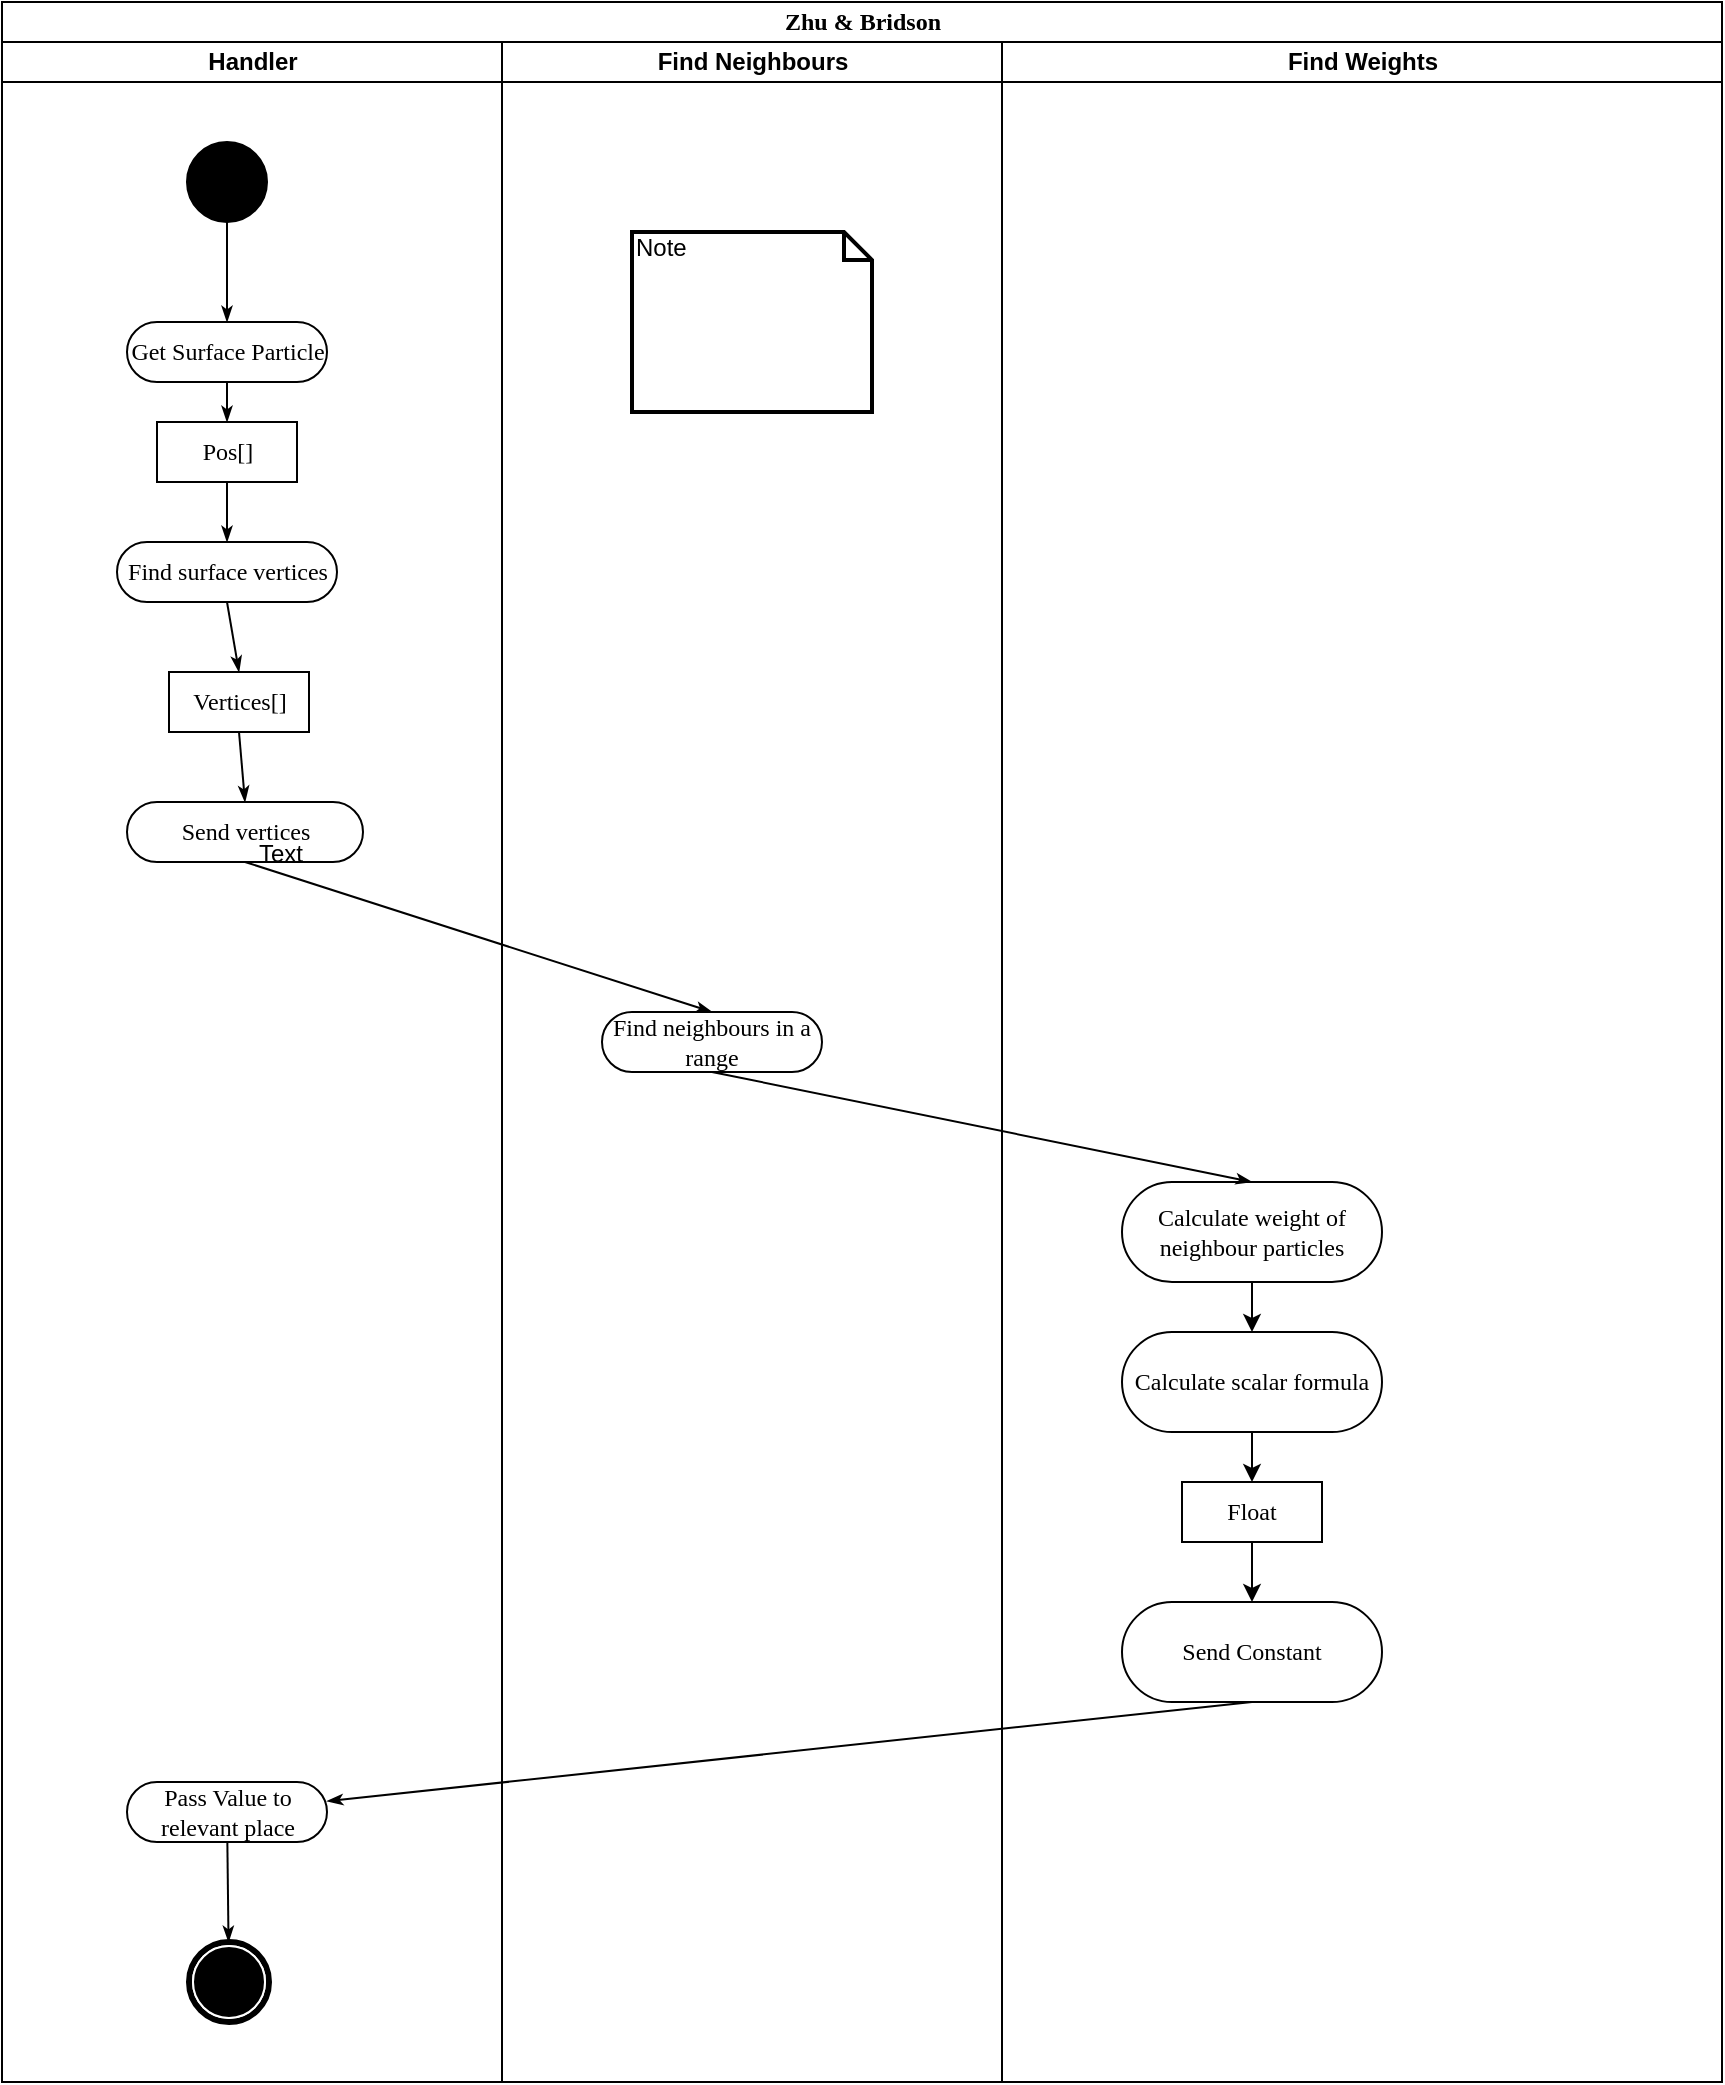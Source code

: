 <mxfile version="12.3.8" type="device" pages="1"><diagram name="Page-1" id="0783ab3e-0a74-02c8-0abd-f7b4e66b4bec"><mxGraphModel dx="2031" dy="1089" grid="1" gridSize="10" guides="1" tooltips="1" connect="1" arrows="1" fold="1" page="1" pageScale="1" pageWidth="850" pageHeight="1100" background="#ffffff" math="0" shadow="0"><root><mxCell id="0"/><mxCell id="1" parent="0"/><mxCell id="1c1d494c118603dd-1" value="Zhu &amp;amp; Bridson" style="swimlane;html=1;childLayout=stackLayout;startSize=20;rounded=0;shadow=0;comic=0;labelBackgroundColor=none;strokeWidth=1;fontFamily=Verdana;fontSize=12;align=center;" parent="1" vertex="1"><mxGeometry x="40" y="20" width="860" height="1040" as="geometry"/></mxCell><mxCell id="1c1d494c118603dd-2" value="Handler" style="swimlane;html=1;startSize=20;" parent="1c1d494c118603dd-1" vertex="1"><mxGeometry y="20" width="250" height="1020" as="geometry"/></mxCell><mxCell id="60571a20871a0731-4" value="" style="ellipse;whiteSpace=wrap;html=1;rounded=0;shadow=0;comic=0;labelBackgroundColor=none;strokeWidth=1;fillColor=#000000;fontFamily=Verdana;fontSize=12;align=center;" parent="1c1d494c118603dd-2" vertex="1"><mxGeometry x="92.5" y="50" width="40" height="40" as="geometry"/></mxCell><mxCell id="60571a20871a0731-8" value="Get Surface Particle" style="rounded=1;whiteSpace=wrap;html=1;shadow=0;comic=0;labelBackgroundColor=none;strokeWidth=1;fontFamily=Verdana;fontSize=12;align=center;arcSize=50;" parent="1c1d494c118603dd-2" vertex="1"><mxGeometry x="62.5" y="140" width="100" height="30" as="geometry"/></mxCell><mxCell id="1c1d494c118603dd-27" style="edgeStyle=orthogonalEdgeStyle;rounded=0;html=1;labelBackgroundColor=none;startArrow=none;startFill=0;startSize=5;endArrow=classicThin;endFill=1;endSize=5;jettySize=auto;orthogonalLoop=1;strokeWidth=1;fontFamily=Verdana;fontSize=12" parent="1c1d494c118603dd-2" source="60571a20871a0731-4" target="60571a20871a0731-8" edge="1"><mxGeometry relative="1" as="geometry"/></mxCell><mxCell id="iCThstch8AfFNLnAJ1yo-3" value="Pos[]" style="rounded=0;whiteSpace=wrap;html=1;shadow=0;comic=0;labelBackgroundColor=none;strokeWidth=1;fontFamily=Verdana;fontSize=12;align=center;arcSize=50;" vertex="1" parent="1c1d494c118603dd-2"><mxGeometry x="77.5" y="190" width="70" height="30" as="geometry"/></mxCell><mxCell id="iCThstch8AfFNLnAJ1yo-5" style="edgeStyle=none;rounded=0;html=1;labelBackgroundColor=none;startArrow=none;startFill=0;startSize=5;endArrow=classicThin;endFill=1;endSize=5;jettySize=auto;orthogonalLoop=1;strokeWidth=1;fontFamily=Verdana;fontSize=12;exitX=0.5;exitY=1;exitDx=0;exitDy=0;entryX=0.5;entryY=0;entryDx=0;entryDy=0;" edge="1" parent="1c1d494c118603dd-2" source="60571a20871a0731-8" target="iCThstch8AfFNLnAJ1yo-3"><mxGeometry relative="1" as="geometry"><mxPoint x="117.5" y="400" as="sourcePoint"/><mxPoint x="117.5" y="440" as="targetPoint"/></mxGeometry></mxCell><mxCell id="iCThstch8AfFNLnAJ1yo-6" value="Find surface vertices" style="rounded=1;whiteSpace=wrap;html=1;shadow=0;comic=0;labelBackgroundColor=none;strokeWidth=1;fontFamily=Verdana;fontSize=12;align=center;arcSize=50;" vertex="1" parent="1c1d494c118603dd-2"><mxGeometry x="57.5" y="250" width="110" height="30" as="geometry"/></mxCell><mxCell id="iCThstch8AfFNLnAJ1yo-7" style="edgeStyle=none;rounded=0;html=1;labelBackgroundColor=none;startArrow=none;startFill=0;startSize=5;endArrow=classicThin;endFill=1;endSize=5;jettySize=auto;orthogonalLoop=1;strokeWidth=1;fontFamily=Verdana;fontSize=12;exitX=0.5;exitY=1;exitDx=0;exitDy=0;entryX=0.5;entryY=0;entryDx=0;entryDy=0;" edge="1" parent="1c1d494c118603dd-2" source="iCThstch8AfFNLnAJ1yo-3" target="iCThstch8AfFNLnAJ1yo-6"><mxGeometry relative="1" as="geometry"><mxPoint x="190" y="245" as="sourcePoint"/><mxPoint x="190" y="305" as="targetPoint"/></mxGeometry></mxCell><mxCell id="iCThstch8AfFNLnAJ1yo-8" value="Send vertices" style="rounded=1;whiteSpace=wrap;html=1;shadow=0;comic=0;labelBackgroundColor=none;strokeWidth=1;fontFamily=Verdana;fontSize=12;align=center;arcSize=50;" vertex="1" parent="1c1d494c118603dd-2"><mxGeometry x="62.5" y="380" width="118" height="30" as="geometry"/></mxCell><mxCell id="iCThstch8AfFNLnAJ1yo-9" style="edgeStyle=none;rounded=0;html=1;labelBackgroundColor=none;startArrow=none;startFill=0;startSize=5;endArrow=classicThin;endFill=1;endSize=5;jettySize=auto;orthogonalLoop=1;strokeWidth=1;fontFamily=Verdana;fontSize=12;exitX=0.5;exitY=1;exitDx=0;exitDy=0;entryX=0.5;entryY=0;entryDx=0;entryDy=0;" edge="1" parent="1c1d494c118603dd-2" source="iCThstch8AfFNLnAJ1yo-6" target="iCThstch8AfFNLnAJ1yo-26"><mxGeometry relative="1" as="geometry"><mxPoint x="122.5" y="230" as="sourcePoint"/><mxPoint x="123" y="280" as="targetPoint"/></mxGeometry></mxCell><mxCell id="60571a20871a0731-5" value="" style="shape=mxgraph.bpmn.shape;html=1;verticalLabelPosition=bottom;labelBackgroundColor=#ffffff;verticalAlign=top;perimeter=ellipsePerimeter;outline=end;symbol=terminate;rounded=0;shadow=0;comic=0;strokeWidth=1;fontFamily=Verdana;fontSize=12;align=center;" parent="1c1d494c118603dd-2" vertex="1"><mxGeometry x="93.5" y="950" width="40" height="40" as="geometry"/></mxCell><mxCell id="1c1d494c118603dd-19" value="Pass Value to relevant place" style="rounded=1;whiteSpace=wrap;html=1;shadow=0;comic=0;labelBackgroundColor=none;strokeWidth=1;fontFamily=Verdana;fontSize=12;align=center;arcSize=50;" parent="1c1d494c118603dd-2" vertex="1"><mxGeometry x="62.5" y="870" width="100" height="30" as="geometry"/></mxCell><mxCell id="1c1d494c118603dd-45" style="edgeStyle=none;rounded=0;html=1;labelBackgroundColor=none;startArrow=none;startFill=0;startSize=5;endArrow=classicThin;endFill=1;endSize=5;jettySize=auto;orthogonalLoop=1;strokeWidth=1;fontFamily=Verdana;fontSize=12" parent="1c1d494c118603dd-2" source="1c1d494c118603dd-19" target="60571a20871a0731-5" edge="1"><mxGeometry relative="1" as="geometry"/></mxCell><mxCell id="iCThstch8AfFNLnAJ1yo-26" value="Vertices[]" style="rounded=0;whiteSpace=wrap;html=1;shadow=0;comic=0;labelBackgroundColor=none;strokeWidth=1;fontFamily=Verdana;fontSize=12;align=center;arcSize=50;" vertex="1" parent="1c1d494c118603dd-2"><mxGeometry x="83.5" y="315" width="70" height="30" as="geometry"/></mxCell><mxCell id="iCThstch8AfFNLnAJ1yo-27" style="edgeStyle=none;rounded=0;html=1;labelBackgroundColor=none;startArrow=none;startFill=0;startSize=5;endArrow=classicThin;endFill=1;endSize=5;jettySize=auto;orthogonalLoop=1;strokeWidth=1;fontFamily=Verdana;fontSize=12;exitX=0.5;exitY=1;exitDx=0;exitDy=0;entryX=0.5;entryY=0;entryDx=0;entryDy=0;" edge="1" parent="1c1d494c118603dd-2" source="iCThstch8AfFNLnAJ1yo-26" target="iCThstch8AfFNLnAJ1yo-8"><mxGeometry relative="1" as="geometry"><mxPoint x="122.5" y="290" as="sourcePoint"/><mxPoint x="63.5" y="320" as="targetPoint"/></mxGeometry></mxCell><mxCell id="1c1d494c118603dd-3" value="Find Neighbours" style="swimlane;html=1;startSize=20;" parent="1c1d494c118603dd-1" vertex="1"><mxGeometry x="250" y="20" width="250" height="1020" as="geometry"/></mxCell><mxCell id="iCThstch8AfFNLnAJ1yo-14" value="Find neighbours in a range" style="rounded=1;whiteSpace=wrap;html=1;shadow=0;comic=0;labelBackgroundColor=none;strokeWidth=1;fontFamily=Verdana;fontSize=12;align=center;arcSize=50;" vertex="1" parent="1c1d494c118603dd-3"><mxGeometry x="50" y="485" width="110" height="30" as="geometry"/></mxCell><mxCell id="iCThstch8AfFNLnAJ1yo-28" value="Note" style="shape=note;whiteSpace=wrap;html=1;size=14;verticalAlign=top;align=left;spacingTop=-6;strokeWidth=2;" vertex="1" parent="1c1d494c118603dd-3"><mxGeometry x="65" y="95" width="120" height="90" as="geometry"/></mxCell><mxCell id="1c1d494c118603dd-4" value="Find Weights" style="swimlane;html=1;startSize=20;" parent="1c1d494c118603dd-1" vertex="1"><mxGeometry x="500" y="20" width="360" height="1020" as="geometry"/></mxCell><mxCell id="iCThstch8AfFNLnAJ1yo-15" value="Calculate weight of neighbour particles" style="rounded=1;whiteSpace=wrap;html=1;shadow=0;comic=0;labelBackgroundColor=none;strokeWidth=1;fontFamily=Verdana;fontSize=12;align=center;arcSize=50;" vertex="1" parent="1c1d494c118603dd-4"><mxGeometry x="60" y="570" width="130" height="50" as="geometry"/></mxCell><mxCell id="iCThstch8AfFNLnAJ1yo-17" value="Calculate scalar formula" style="rounded=1;whiteSpace=wrap;html=1;shadow=0;comic=0;labelBackgroundColor=none;strokeWidth=1;fontFamily=Verdana;fontSize=12;align=center;arcSize=50;" vertex="1" parent="1c1d494c118603dd-4"><mxGeometry x="60" y="645" width="130" height="50" as="geometry"/></mxCell><mxCell id="iCThstch8AfFNLnAJ1yo-18" value="Send Constant" style="rounded=1;whiteSpace=wrap;html=1;shadow=0;comic=0;labelBackgroundColor=none;strokeWidth=1;fontFamily=Verdana;fontSize=12;align=center;arcSize=50;" vertex="1" parent="1c1d494c118603dd-4"><mxGeometry x="60" y="780" width="130" height="50" as="geometry"/></mxCell><mxCell id="iCThstch8AfFNLnAJ1yo-19" value="Float" style="rounded=0;whiteSpace=wrap;html=1;shadow=0;comic=0;labelBackgroundColor=none;strokeWidth=1;fontFamily=Verdana;fontSize=12;align=center;arcSize=50;" vertex="1" parent="1c1d494c118603dd-4"><mxGeometry x="90" y="720" width="70" height="30" as="geometry"/></mxCell><mxCell id="iCThstch8AfFNLnAJ1yo-20" value="" style="endArrow=classic;html=1;entryX=0.5;entryY=0;entryDx=0;entryDy=0;exitX=0.5;exitY=1;exitDx=0;exitDy=0;" edge="1" parent="1c1d494c118603dd-4" source="iCThstch8AfFNLnAJ1yo-19" target="iCThstch8AfFNLnAJ1yo-18"><mxGeometry width="50" height="50" relative="1" as="geometry"><mxPoint x="-100" y="740" as="sourcePoint"/><mxPoint x="-50" y="690" as="targetPoint"/></mxGeometry></mxCell><mxCell id="iCThstch8AfFNLnAJ1yo-21" value="" style="endArrow=classic;html=1;entryX=0.5;entryY=0;entryDx=0;entryDy=0;exitX=0.5;exitY=1;exitDx=0;exitDy=0;" edge="1" parent="1c1d494c118603dd-4" source="iCThstch8AfFNLnAJ1yo-17" target="iCThstch8AfFNLnAJ1yo-19"><mxGeometry width="50" height="50" relative="1" as="geometry"><mxPoint x="125" y="800" as="sourcePoint"/><mxPoint x="145" y="880" as="targetPoint"/></mxGeometry></mxCell><mxCell id="iCThstch8AfFNLnAJ1yo-22" value="" style="endArrow=classic;html=1;entryX=0.5;entryY=0;entryDx=0;entryDy=0;exitX=0.5;exitY=1;exitDx=0;exitDy=0;" edge="1" parent="1c1d494c118603dd-4" source="iCThstch8AfFNLnAJ1yo-15" target="iCThstch8AfFNLnAJ1yo-17"><mxGeometry width="50" height="50" relative="1" as="geometry"><mxPoint x="135" y="720" as="sourcePoint"/><mxPoint x="135" y="770" as="targetPoint"/></mxGeometry></mxCell><mxCell id="iCThstch8AfFNLnAJ1yo-11" style="edgeStyle=none;rounded=0;html=1;labelBackgroundColor=none;startArrow=none;startFill=0;startSize=5;endArrow=classicThin;endFill=1;endSize=5;jettySize=auto;orthogonalLoop=1;strokeWidth=1;fontFamily=Verdana;fontSize=12;exitX=0.5;exitY=1;exitDx=0;exitDy=0;entryX=0.5;entryY=0;entryDx=0;entryDy=0;" edge="1" parent="1c1d494c118603dd-1" source="iCThstch8AfFNLnAJ1yo-8" target="iCThstch8AfFNLnAJ1yo-14"><mxGeometry relative="1" as="geometry"><mxPoint x="132.5" y="260" as="sourcePoint"/><mxPoint x="384.5" y="460" as="targetPoint"/></mxGeometry></mxCell><mxCell id="iCThstch8AfFNLnAJ1yo-16" style="edgeStyle=none;rounded=0;html=1;labelBackgroundColor=none;startArrow=none;startFill=0;startSize=5;endArrow=classicThin;endFill=1;endSize=5;jettySize=auto;orthogonalLoop=1;strokeWidth=1;fontFamily=Verdana;fontSize=12;exitX=0.5;exitY=1;exitDx=0;exitDy=0;entryX=0.5;entryY=0;entryDx=0;entryDy=0;" edge="1" parent="1c1d494c118603dd-1" source="iCThstch8AfFNLnAJ1yo-14" target="iCThstch8AfFNLnAJ1yo-15"><mxGeometry relative="1" as="geometry"><mxPoint x="123" y="400" as="sourcePoint"/><mxPoint x="375" y="430" as="targetPoint"/></mxGeometry></mxCell><mxCell id="1c1d494c118603dd-44" style="edgeStyle=none;rounded=0;html=1;labelBackgroundColor=none;startArrow=none;startFill=0;startSize=5;endArrow=classicThin;endFill=1;endSize=5;jettySize=auto;orthogonalLoop=1;strokeWidth=1;fontFamily=Verdana;fontSize=12;exitX=0.5;exitY=1;exitDx=0;exitDy=0;" parent="1c1d494c118603dd-1" source="iCThstch8AfFNLnAJ1yo-18" target="1c1d494c118603dd-19" edge="1"><mxGeometry relative="1" as="geometry"><mxPoint x="630" y="685" as="sourcePoint"/></mxGeometry></mxCell><mxCell id="iCThstch8AfFNLnAJ1yo-25" value="Text" style="text;html=1;align=center;verticalAlign=middle;resizable=0;points=[];;autosize=1;" vertex="1" parent="1"><mxGeometry x="159" y="436" width="40" height="20" as="geometry"/></mxCell></root></mxGraphModel></diagram></mxfile>